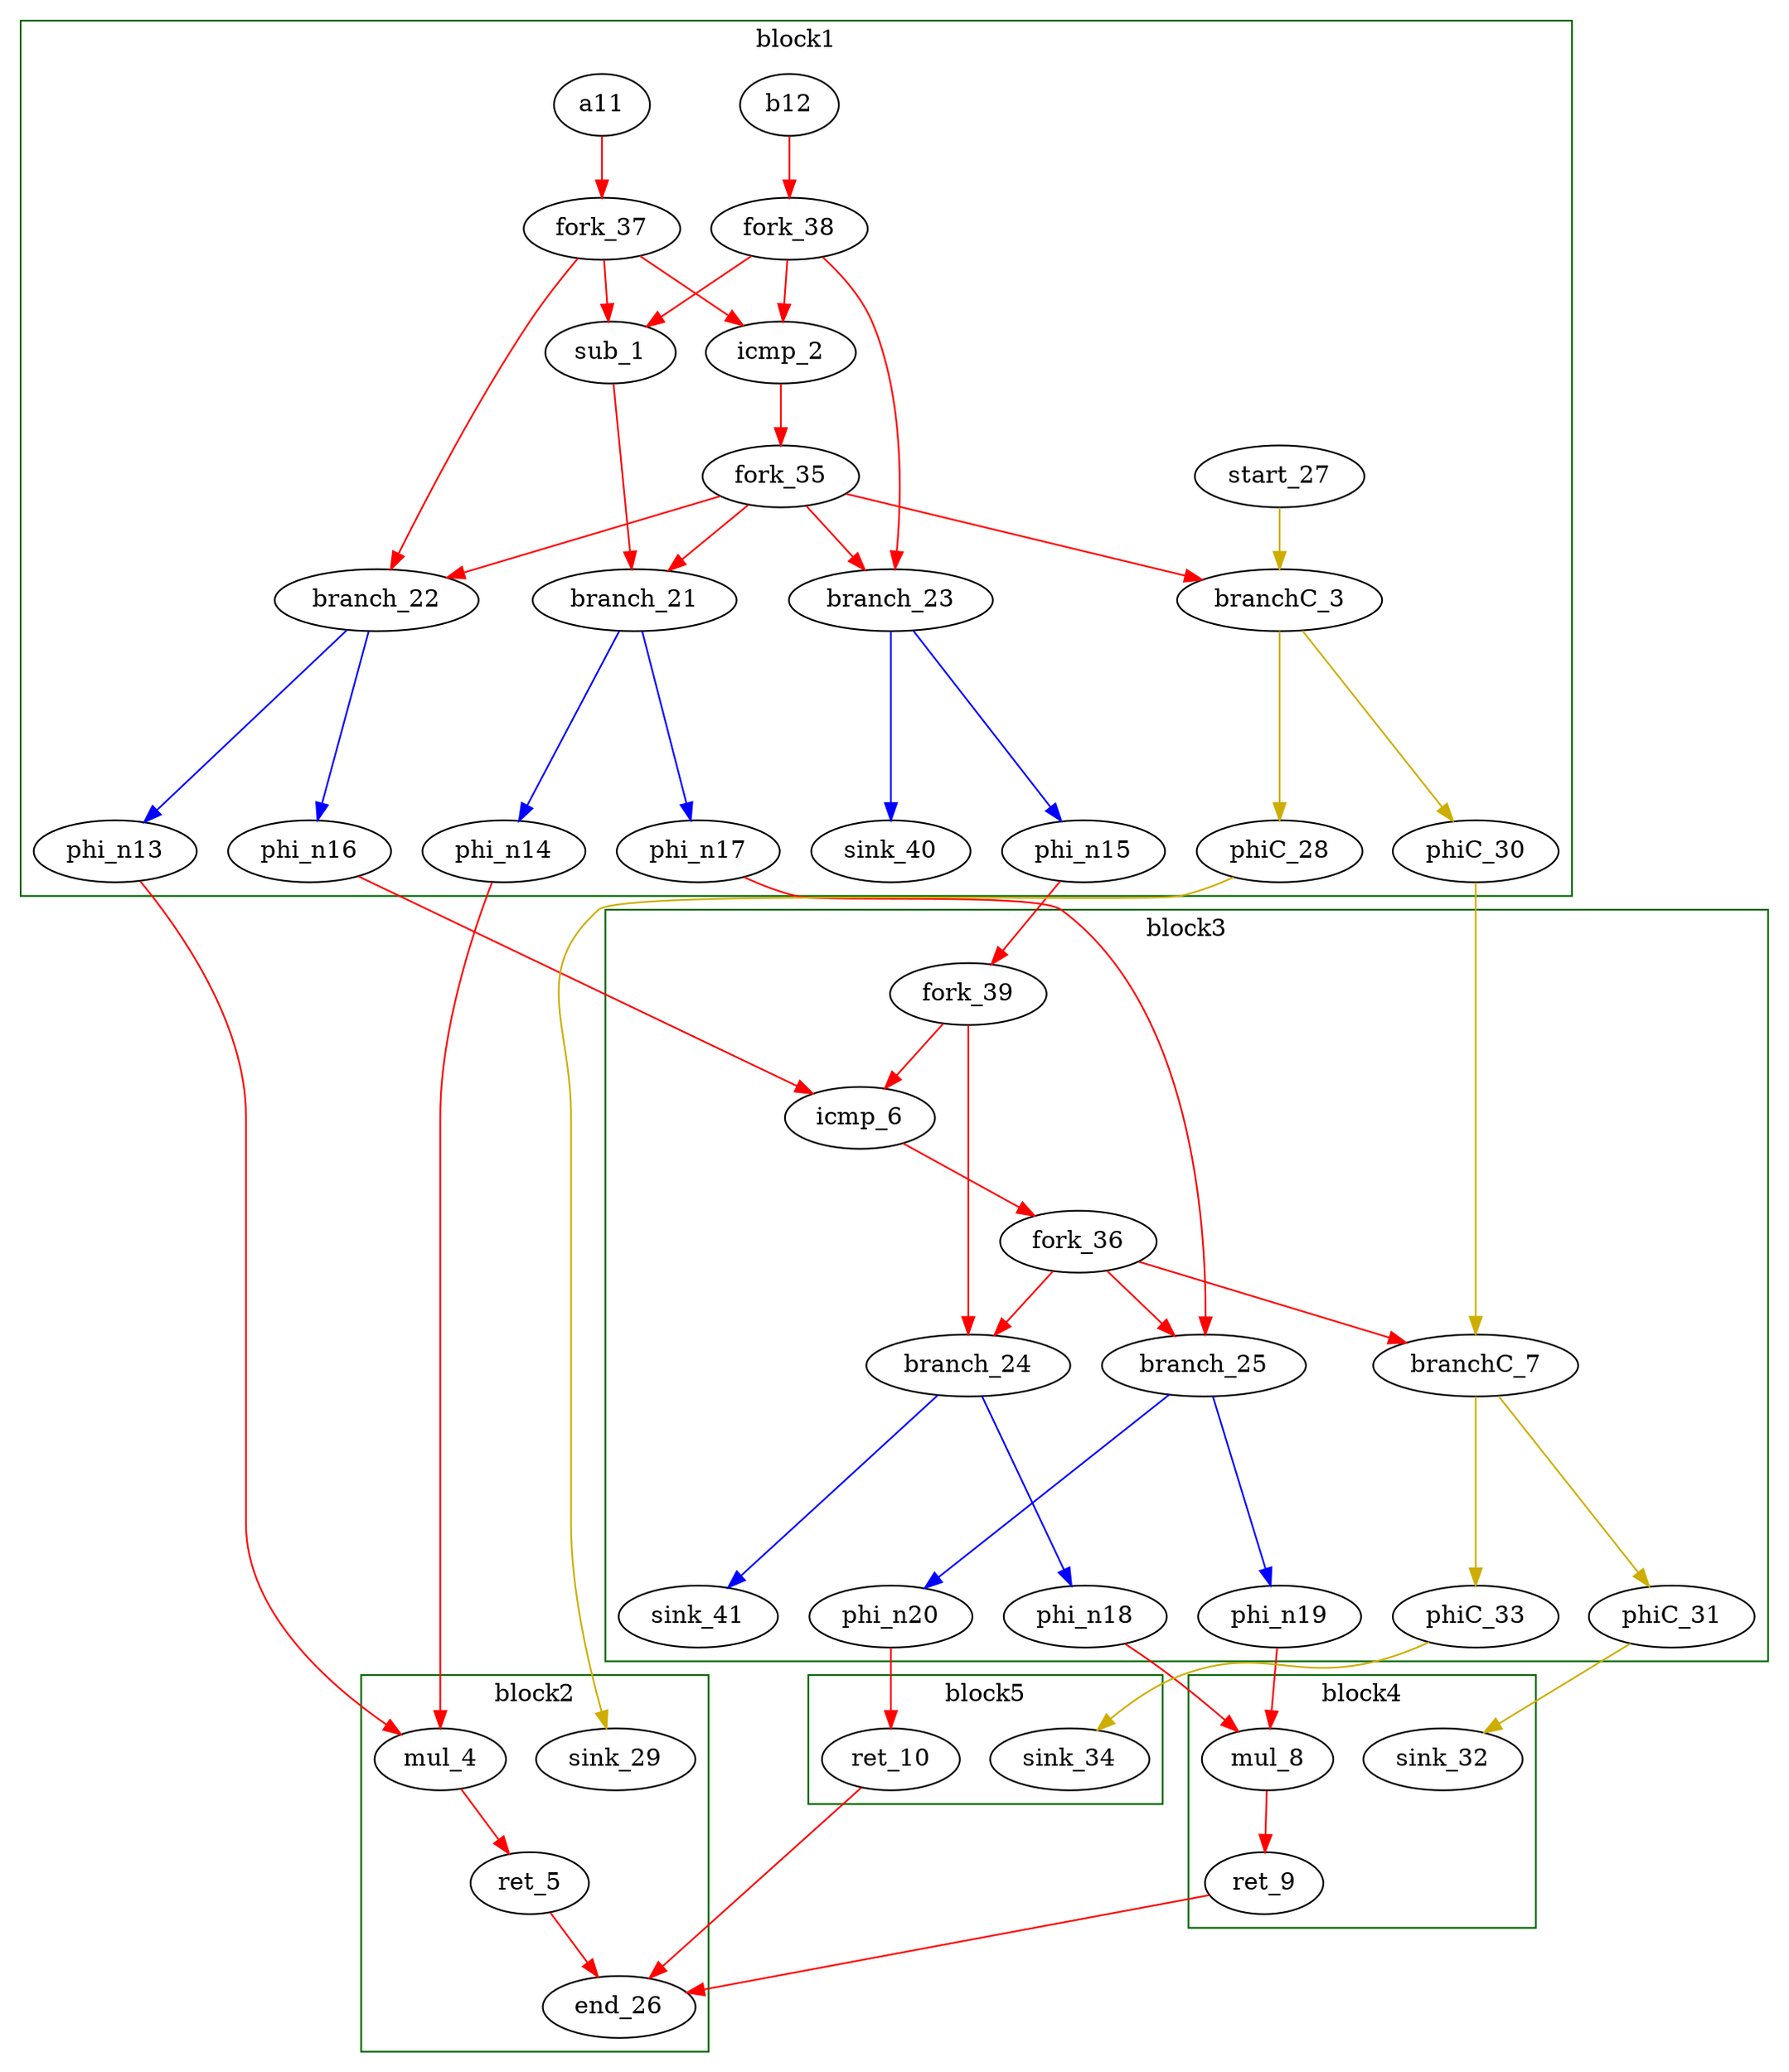 Digraph G {
    splines=spline;
//DHLS version: 0.1.1" [shape = "none" pos = "20,20!"]
        "sub_1" [type = "Operator", bbID = 1, op = "sub_op", in = "in1:32 in2:32", out = "out1:32", delay = 1.693, latency = 0, II = 1];
        "icmp_2" [type = "Operator", bbID = 1, op = "icmp_slt_op", in = "in1:32 in2:32", out = "out1:1"delay = 1.53, latency = 0, II = 1];
        "branchC_3" [type = "Branch", bbID = 1, in = "in1:0 in2?:1", out = "out1+:0 out2-:0"];
        "mul_4" [type = "Operator", bbID = 2, op = "mul_op", in = "in1:32 in2:32", out = "out1:32", delay = 0.0, latency = 4, II = 1];
        "ret_5" [type = "Operator", bbID = 2, op = "ret_op", in = "in1:32", out = "out1:32", delay = 0.0, latency = 0, II = 1];
        "icmp_6" [type = "Operator", bbID = 3, op = "icmp_slt_op", in = "in1:32 in2:32", out = "out1:1"delay = 1.53, latency = 0, II = 1];
        "branchC_7" [type = "Branch", bbID = 3, in = "in1:0 in2?:1", out = "out1+:0 out2-:0"];
        "mul_8" [type = "Operator", bbID = 4, op = "mul_op", in = "in1:32 in2:32", out = "out1:32", delay = 0.0, latency = 4, II = 1];
        "ret_9" [type = "Operator", bbID = 4, op = "ret_op", in = "in1:32", out = "out1:32", delay = 0.0, latency = 0, II = 1];
        "ret_10" [type = "Operator", bbID = 5, op = "ret_op", in = "in1:32", out = "out1:32", delay = 0.0, latency = 0, II = 1];
        "a11" [type = "Entry", bbID = 1, in = "in1:32", out = "out1:32"];
        "b12" [type = "Entry", bbID = 1, in = "in1:32", out = "out1:32"];
        "phi_n13" [type = "Merge", bbID = 2, in = "in1:32 ", out = "out1:32", delay = 0.0];
        "phi_n14" [type = "Merge", bbID = 2, in = "in1:32 ", out = "out1:32", delay = 0.0];
        "phi_n15" [type = "Merge", bbID = 3, in = "in1:32 ", out = "out1:32", delay = 0.0];
        "phi_n16" [type = "Merge", bbID = 3, in = "in1:32 ", out = "out1:32", delay = 0.0];
        "phi_n17" [type = "Merge", bbID = 3, in = "in1:32 ", out = "out1:32", delay = 0.0];
        "phi_n18" [type = "Merge", bbID = 4, in = "in1:32 ", out = "out1:32", delay = 0.0];
        "phi_n19" [type = "Merge", bbID = 4, in = "in1:32 ", out = "out1:32", delay = 0.0];
        "phi_n20" [type = "Merge", bbID = 5, in = "in1:32 ", out = "out1:32", delay = 0.0];
        "branch_21" [type = "Branch", bbID = 1, in = "in1:32 in2?:1", out = "out1+:32 out2-:32"];
        "branch_22" [type = "Branch", bbID = 1, in = "in1:32 in2?:1", out = "out1+:32 out2-:32"];
        "branch_23" [type = "Branch", bbID = 1, in = "in1:32 in2?:1", out = "out1+:32 out2-:32"];
        "branch_24" [type = "Branch", bbID = 3, in = "in1:32 in2?:1", out = "out1+:32 out2-:32"];
        "branch_25" [type = "Branch", bbID = 3, in = "in1:32 in2?:1", out = "out1+:32 out2-:32"];
        "end_26" [type = "Exit", bbID = 0, in = "in1:32 in2:32 in3:32 ", out = "out1:32"];
        "start_27" [type = "Entry", control = "true", bbID = 1, in = "in1:0", out = "out1:0"];
        "phiC_28" [type = "Merge", bbID = 2, in = "in1:0 ", out = "out1:0", delay = 0.166];
        "sink_29" [type = "Sink", bbID = 0, in = "in1:0"];
        "phiC_30" [type = "Merge", bbID = 3, in = "in1:0 ", out = "out1:0", delay = 0.166];
        "phiC_31" [type = "Merge", bbID = 4, in = "in1:0 ", out = "out1:0", delay = 0.166];
        "sink_32" [type = "Sink", bbID = 0, in = "in1:0"];
        "phiC_33" [type = "Merge", bbID = 5, in = "in1:0 ", out = "out1:0", delay = 0.166];
        "sink_34" [type = "Sink", bbID = 0, in = "in1:0"];
        "fork_35" [type = "Fork", bbID = 1, in = "in1:8", out = "out1:8 out2:8 out3:8 out4:8 "];
        "fork_36" [type = "Fork", bbID = 3, in = "in1:8", out = "out1:8 out2:8 out3:8 "];
        "fork_37" [type = "Fork", bbID = 1, in = "in1:32", out = "out1:32 out2:32 out3:32 "];
        "fork_38" [type = "Fork", bbID = 1, in = "in1:32", out = "out1:32 out2:32 out3:32 "];
        "fork_39" [type = "Fork", bbID = 3, in = "in1:32", out = "out1:32 out2:32 "];
        "sink_40" [type = "Sink", bbID = 1, in = "in1:0"];
        "sink_41" [type = "Sink", bbID = 3, in = "in1:0"];
    subgraph cluster_0 {
    color = "darkgreen";
        label = "block1";
        "sub_1" -> "branch_21" [color = "red", from = "out1", to = "in1"];
        "icmp_2" -> "fork_35" [color = "red", from = "out1", to = "in1"];
        "branchC_3" -> "phiC_28" [color = "gold3", minlen = 3, from = "out1", to = "in1"];
        "branchC_3" -> "phiC_30" [color = "gold3", minlen = 3, from = "out2", to = "in1"];
        "a11" -> "fork_37" [color = "red", from = "out1", to = "in1"];
        "b12" -> "fork_38" [color = "red", from = "out1", to = "in1"];
        "branch_21" -> "phi_n14" [color = "blue", minlen = 3, from = "out1", to = "in1"];
        "branch_21" -> "phi_n17" [color = "blue", minlen = 3, from = "out2", to = "in1"];
        "branch_22" -> "phi_n13" [color = "blue", minlen = 3, from = "out1", to = "in1"];
        "branch_22" -> "phi_n16" [color = "blue", minlen = 3, from = "out2", to = "in1"];
        "branch_23" -> "sink_40" [color = "blue", minlen = 3, from = "out1", to = "in1"];
        "branch_23" -> "phi_n15" [color = "blue", minlen = 3, from = "out2", to = "in1"];
        "start_27" -> "branchC_3" [color = "gold3", from = "out1", to = "in1"];
        "fork_35" -> "branchC_3" [color = "red", from = "out1", to = "in2"];
        "fork_35" -> "branch_21" [color = "red", from = "out2", to = "in2"];
        "fork_35" -> "branch_22" [color = "red", from = "out3", to = "in1"];
        "fork_35" -> "branch_23" [color = "red", from = "out4", to = "in1"];
        "fork_37" -> "sub_1" [color = "red", from = "out1", to = "in1"];
        "fork_37" -> "icmp_2" [color = "red", from = "out2", to = "in1"];
        "fork_37" -> "branch_22" [color = "red", from = "out3", to = "in2"];
        "fork_38" -> "sub_1" [color = "red", from = "out1", to = "in2"];
        "fork_38" -> "icmp_2" [color = "red", from = "out2", to = "in2"];
        "fork_38" -> "branch_23" [color = "red", from = "out3", to = "in2"];
    }
    subgraph cluster_1 {
    color = "darkgreen";
        label = "block2";
        "mul_4" -> "ret_5" [color = "red", from = "out1", to = "in1"];
        "ret_5" -> "end_26" [color = "red", from = "out1", to = "in1"];
        "phi_n13" -> "mul_4" [color = "red", from = "out1", to = "in1"];
        "phi_n14" -> "mul_4" [color = "red", from = "out1", to = "in2"];
        "phiC_28" -> "sink_29" [color = "gold3", from = "out1", to = "in1"];
    }
    subgraph cluster_2 {
    color = "darkgreen";
        label = "block3";
        "icmp_6" -> "fork_36" [color = "red", from = "out1", to = "in1"];
        "branchC_7" -> "phiC_31" [color = "gold3", minlen = 3, from = "out1", to = "in1"];
        "branchC_7" -> "phiC_33" [color = "gold3", minlen = 3, from = "out2", to = "in1"];
        "phi_n15" -> "fork_39" [color = "red", from = "out1", to = "in1"];
        "phi_n16" -> "icmp_6" [color = "red", from = "out1", to = "in1"];
        "phi_n17" -> "branch_25" [color = "red", from = "out1", to = "in1"];
        "branch_24" -> "phi_n18" [color = "blue", minlen = 3, from = "out1", to = "in1"];
        "branch_24" -> "sink_41" [color = "blue", minlen = 3, from = "out2", to = "in1"];
        "branch_25" -> "phi_n19" [color = "blue", minlen = 3, from = "out1", to = "in1"];
        "branch_25" -> "phi_n20" [color = "blue", minlen = 3, from = "out2", to = "in1"];
        "phiC_30" -> "branchC_7" [color = "gold3", from = "out1", to = "in1"];
        "fork_36" -> "branchC_7" [color = "red", from = "out1", to = "in2"];
        "fork_36" -> "branch_24" [color = "red", from = "out2", to = "in1"];
        "fork_36" -> "branch_25" [color = "red", from = "out3", to = "in2"];
        "fork_39" -> "icmp_6" [color = "red", from = "out1", to = "in2"];
        "fork_39" -> "branch_24" [color = "red", from = "out2", to = "in2"];
    }
    subgraph cluster_3 {
    color = "darkgreen";
        label = "block4";
        "mul_8" -> "ret_9" [color = "red", from = "out1", to = "in1"];
        "ret_9" -> "end_26" [color = "red", from = "out1", to = "in2"];
        "phi_n18" -> "mul_8" [color = "red", from = "out1", to = "in1"];
        "phi_n19" -> "mul_8" [color = "red", from = "out1", to = "in2"];
        "phiC_31" -> "sink_32" [color = "gold3", from = "out1", to = "in1"];
    }
    subgraph cluster_4 {
    color = "darkgreen";
        label = "block5";
        "ret_10" -> "end_26" [color = "red", from = "out1", to = "in3"];
        "phi_n20" -> "ret_10" [color = "red", from = "out1", to = "in1"];
        "phiC_33" -> "sink_34" [color = "gold3", from = "out1", to = "in1"];
    }
}
